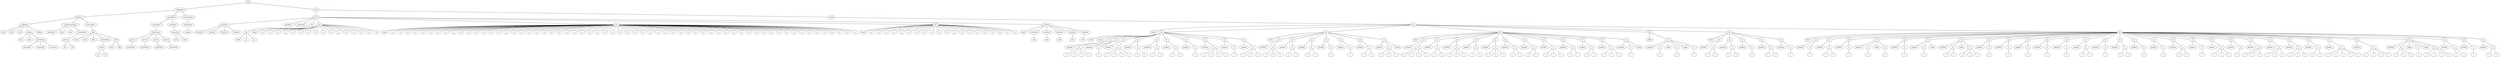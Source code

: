 graph Tree {
	"t0" [label = "TEI"];
	"t1" [label = "teiHeader"];
	"t2" [label = "fileDesc"];
	"t3" [label = "titleStmt"];
	"t4" [label = "title"];
	"t5" [label = "title"];
	"t6" [label = "title"];
	"t7" [label = "author"];
	"t8" [label = "idno"];
	"t9" [label = "idno"];
	"t10" [label = "persName"];
	"t11" [label = "forename"];
	"t12" [label = "nameLink"];
	"t13" [label = "surname"];
	"t14" [label = "editor"];
	"t15" [label = "publicationStmt"];
	"t16" [label = "publisher"];
	"t17" [label = "idno"];
	"t18" [label = "idno"];
	"t19" [label = "availability"];
	"t20" [label = "licence"];
	"t21" [label = "ab"];
	"t22" [label = "ref"];
	"t23" [label = "sourceDesc"];
	"t24" [label = "bibl"];
	"t25" [label = "name"];
	"t26" [label = "idno"];
	"t27" [label = "idno"];
	"t28" [label = "availability"];
	"t29" [label = "licence"];
	"t30" [label = "ab"];
	"t31" [label = "ref"];
	"t32" [label = "bibl"];
	"t33" [label = "date"];
	"t34" [label = "idno"];
	"t35" [label = "profileDesc"];
	"t36" [label = "particDesc"];
	"t37" [label = "listPerson"];
	"t38" [label = "person"];
	"t39" [label = "persName"];
	"t40" [label = "person"];
	"t41" [label = "persName"];
	"t42" [label = "person"];
	"t43" [label = "persName"];
	"t44" [label = "person"];
	"t45" [label = "persName"];
	"t46" [label = "textClass"];
	"t47" [label = "keywords"];
	"t48" [label = "term"];
	"t49" [label = "term"];
	"t50" [label = "revisionDesc"];
	"t51" [label = "listChange"];
	"t52" [label = "change"];
	"t53" [label = "text"];
	"t54" [label = "front"];
	"t55" [label = "docTitle"];
	"t56" [label = "titlePart"];
	"t57" [label = "titlePart"];
	"t58" [label = "titlePart"];
	"t59" [label = "titlePart"];
	"t60" [label = "docDate"];
	"t61" [label = "docAuthor"];
	"t62" [label = "div"];
	"t63" [label = "div"];
	"t64" [label = "head"];
	"t65" [label = "p"];
	"t66" [label = "p"];
	"t67" [label = "div"];
	"t68" [label = "head"];
	"t69" [label = "p"];
	"t70" [label = "p"];
	"t71" [label = "p"];
	"t72" [label = "p"];
	"t73" [label = "p"];
	"t74" [label = "p"];
	"t75" [label = "p"];
	"t76" [label = "p"];
	"t77" [label = "p"];
	"t78" [label = "p"];
	"t79" [label = "p"];
	"t80" [label = "p"];
	"t81" [label = "p"];
	"t82" [label = "p"];
	"t83" [label = "p"];
	"t84" [label = "p"];
	"t85" [label = "div"];
	"t86" [label = "head"];
	"t87" [label = "p"];
	"t88" [label = "p"];
	"t89" [label = "p"];
	"t90" [label = "p"];
	"t91" [label = "p"];
	"t92" [label = "p"];
	"t93" [label = "p"];
	"t94" [label = "p"];
	"t95" [label = "p"];
	"t96" [label = "p"];
	"t97" [label = "p"];
	"t98" [label = "p"];
	"t99" [label = "p"];
	"t100" [label = "p"];
	"t101" [label = "p"];
	"t102" [label = "p"];
	"t103" [label = "p"];
	"t104" [label = "p"];
	"t105" [label = "p"];
	"t106" [label = "p"];
	"t107" [label = "p"];
	"t108" [label = "p"];
	"t109" [label = "p"];
	"t110" [label = "p"];
	"t111" [label = "p"];
	"t112" [label = "p"];
	"t113" [label = "p"];
	"t114" [label = "p"];
	"t115" [label = "p"];
	"t116" [label = "p"];
	"t117" [label = "p"];
	"t118" [label = "p"];
	"t119" [label = "p"];
	"t120" [label = "p"];
	"t121" [label = "p"];
	"t122" [label = "p"];
	"t123" [label = "p"];
	"t124" [label = "p"];
	"t125" [label = "p"];
	"t126" [label = "p"];
	"t127" [label = "p"];
	"t128" [label = "p"];
	"t129" [label = "p"];
	"t130" [label = "p"];
	"t131" [label = "p"];
	"t132" [label = "p"];
	"t133" [label = "p"];
	"t134" [label = "p"];
	"t135" [label = "p"];
	"t136" [label = "p"];
	"t137" [label = "p"];
	"t138" [label = "p"];
	"t139" [label = "p"];
	"t140" [label = "p"];
	"t141" [label = "p"];
	"t142" [label = "p"];
	"t143" [label = "p"];
	"t144" [label = "p"];
	"t145" [label = "p"];
	"t146" [label = "p"];
	"t147" [label = "p"];
	"t148" [label = "p"];
	"t149" [label = "div"];
	"t150" [label = "head"];
	"t151" [label = "p"];
	"t152" [label = "p"];
	"t153" [label = "p"];
	"t154" [label = "p"];
	"t155" [label = "p"];
	"t156" [label = "p"];
	"t157" [label = "p"];
	"t158" [label = "p"];
	"t159" [label = "p"];
	"t160" [label = "p"];
	"t161" [label = "p"];
	"t162" [label = "p"];
	"t163" [label = "p"];
	"t164" [label = "p"];
	"t165" [label = "p"];
	"t166" [label = "p"];
	"t167" [label = "p"];
	"t168" [label = "p"];
	"t169" [label = "p"];
	"t170" [label = "p"];
	"t171" [label = "castList"];
	"t172" [label = "head"];
	"t173" [label = "castItem"];
	"t174" [label = "role"];
	"t175" [label = "castItem"];
	"t176" [label = "role"];
	"t177" [label = "castItem"];
	"t178" [label = "role"];
	"t179" [label = "castItem"];
	"t180" [label = "role"];
	"t181" [label = "castItem"];
	"t182" [label = "role"];
	"t183" [label = "body"];
	"t184" [label = "div"];
	"t185" [label = "head"];
	"t186" [label = "div"];
	"t187" [label = "head"];
	"t188" [label = "stage"];
	"t189" [label = "sp"];
	"t190" [label = "speaker"];
	"t191" [label = "p"];
	"t192" [label = "s"];
	"t193" [label = "s"];
	"t194" [label = "s"];
	"t195" [label = "s"];
	"t196" [label = "sp"];
	"t197" [label = "speaker"];
	"t198" [label = "p"];
	"t199" [label = "s"];
	"t200" [label = "sp"];
	"t201" [label = "speaker"];
	"t202" [label = "p"];
	"t203" [label = "s"];
	"t204" [label = "s"];
	"t205" [label = "s"];
	"t206" [label = "s"];
	"t207" [label = "sp"];
	"t208" [label = "speaker"];
	"t209" [label = "p"];
	"t210" [label = "s"];
	"t211" [label = "s"];
	"t212" [label = "sp"];
	"t213" [label = "speaker"];
	"t214" [label = "p"];
	"t215" [label = "s"];
	"t216" [label = "s"];
	"t217" [label = "sp"];
	"t218" [label = "speaker"];
	"t219" [label = "p"];
	"t220" [label = "s"];
	"t221" [label = "s"];
	"t222" [label = "sp"];
	"t223" [label = "speaker"];
	"t224" [label = "p"];
	"t225" [label = "s"];
	"t226" [label = "sp"];
	"t227" [label = "speaker"];
	"t228" [label = "p"];
	"t229" [label = "s"];
	"t230" [label = "s"];
	"t231" [label = "s"];
	"t232" [label = "s"];
	"t233" [label = "sp"];
	"t234" [label = "speaker"];
	"t235" [label = "p"];
	"t236" [label = "s"];
	"t237" [label = "sp"];
	"t238" [label = "speaker"];
	"t239" [label = "p"];
	"t240" [label = "s"];
	"t241" [label = "s"];
	"t242" [label = "s"];
	"t243" [label = "div"];
	"t244" [label = "head"];
	"t245" [label = "sp"];
	"t246" [label = "speaker"];
	"t247" [label = "p"];
	"t248" [label = "s"];
	"t249" [label = "s"];
	"t250" [label = "s"];
	"t251" [label = "sp"];
	"t252" [label = "speaker"];
	"t253" [label = "p"];
	"t254" [label = "s"];
	"t255" [label = "s"];
	"t256" [label = "sp"];
	"t257" [label = "speaker"];
	"t258" [label = "p"];
	"t259" [label = "s"];
	"t260" [label = "s"];
	"t261" [label = "sp"];
	"t262" [label = "speaker"];
	"t263" [label = "p"];
	"t264" [label = "s"];
	"t265" [label = "sp"];
	"t266" [label = "speaker"];
	"t267" [label = "p"];
	"t268" [label = "s"];
	"t269" [label = "sp"];
	"t270" [label = "speaker"];
	"t271" [label = "p"];
	"t272" [label = "s"];
	"t273" [label = "s"];
	"t274" [label = "sp"];
	"t275" [label = "speaker"];
	"t276" [label = "p"];
	"t277" [label = "s"];
	"t278" [label = "s"];
	"t279" [label = "s"];
	"t280" [label = "stage"];
	"t281" [label = "div"];
	"t282" [label = "head"];
	"t283" [label = "sp"];
	"t284" [label = "speaker"];
	"t285" [label = "p"];
	"t286" [label = "s"];
	"t287" [label = "s"];
	"t288" [label = "s"];
	"t289" [label = "s"];
	"t290" [label = "sp"];
	"t291" [label = "speaker"];
	"t292" [label = "p"];
	"t293" [label = "s"];
	"t294" [label = "s"];
	"t295" [label = "sp"];
	"t296" [label = "speaker"];
	"t297" [label = "p"];
	"t298" [label = "s"];
	"t299" [label = "s"];
	"t300" [label = "s"];
	"t301" [label = "sp"];
	"t302" [label = "speaker"];
	"t303" [label = "p"];
	"t304" [label = "s"];
	"t305" [label = "s"];
	"t306" [label = "sp"];
	"t307" [label = "speaker"];
	"t308" [label = "p"];
	"t309" [label = "s"];
	"t310" [label = "s"];
	"t311" [label = "s"];
	"t312" [label = "sp"];
	"t313" [label = "speaker"];
	"t314" [label = "p"];
	"t315" [label = "s"];
	"t316" [label = "s"];
	"t317" [label = "sp"];
	"t318" [label = "speaker"];
	"t319" [label = "p"];
	"t320" [label = "s"];
	"t321" [label = "s"];
	"t322" [label = "sp"];
	"t323" [label = "speaker"];
	"t324" [label = "p"];
	"t325" [label = "s"];
	"t326" [label = "s"];
	"t327" [label = "s"];
	"t328" [label = "sp"];
	"t329" [label = "speaker"];
	"t330" [label = "p"];
	"t331" [label = "s"];
	"t332" [label = "s"];
	"t333" [label = "sp"];
	"t334" [label = "speaker"];
	"t335" [label = "p"];
	"t336" [label = "s"];
	"t337" [label = "s"];
	"t338" [label = "sp"];
	"t339" [label = "speaker"];
	"t340" [label = "p"];
	"t341" [label = "s"];
	"t342" [label = "s"];
	"t343" [label = "s"];
	"t344" [label = "sp"];
	"t345" [label = "speaker"];
	"t346" [label = "p"];
	"t347" [label = "s"];
	"t348" [label = "stage"];
	"t349" [label = "div"];
	"t350" [label = "head"];
	"t351" [label = "sp"];
	"t352" [label = "speaker"];
	"t353" [label = "p"];
	"t354" [label = "s"];
	"t355" [label = "stage"];
	"t356" [label = "p"];
	"t357" [label = "s"];
	"t358" [label = "stage"];
	"t359" [label = "p"];
	"t360" [label = "s"];
	"t361" [label = "div"];
	"t362" [label = "head"];
	"t363" [label = "sp"];
	"t364" [label = "speaker"];
	"t365" [label = "p"];
	"t366" [label = "s"];
	"t367" [label = "s"];
	"t368" [label = "sp"];
	"t369" [label = "speaker"];
	"t370" [label = "p"];
	"t371" [label = "s"];
	"t372" [label = "s"];
	"t373" [label = "sp"];
	"t374" [label = "speaker"];
	"t375" [label = "p"];
	"t376" [label = "s"];
	"t377" [label = "sp"];
	"t378" [label = "speaker"];
	"t379" [label = "p"];
	"t380" [label = "s"];
	"t381" [label = "s"];
	"t382" [label = "sp"];
	"t383" [label = "speaker"];
	"t384" [label = "p"];
	"t385" [label = "s"];
	"t386" [label = "div"];
	"t387" [label = "head"];
	"t388" [label = "sp"];
	"t389" [label = "speaker"];
	"t390" [label = "p"];
	"t391" [label = "s"];
	"t392" [label = "sp"];
	"t393" [label = "speaker"];
	"t394" [label = "p"];
	"t395" [label = "s"];
	"t396" [label = "s"];
	"t397" [label = "sp"];
	"t398" [label = "speaker"];
	"t399" [label = "p"];
	"t400" [label = "s"];
	"t401" [label = "sp"];
	"t402" [label = "speaker"];
	"t403" [label = "p"];
	"t404" [label = "s"];
	"t405" [label = "stage"];
	"t406" [label = "p"];
	"t407" [label = "s"];
	"t408" [label = "sp"];
	"t409" [label = "speaker"];
	"t410" [label = "p"];
	"t411" [label = "s"];
	"t412" [label = "sp"];
	"t413" [label = "speaker"];
	"t414" [label = "p"];
	"t415" [label = "s"];
	"t416" [label = "stage"];
	"t417" [label = "sp"];
	"t418" [label = "speaker"];
	"t419" [label = "p"];
	"t420" [label = "s"];
	"t421" [label = "s"];
	"t422" [label = "stage"];
	"t423" [label = "p"];
	"t424" [label = "s"];
	"t425" [label = "s"];
	"t426" [label = "s"];
	"t427" [label = "sp"];
	"t428" [label = "speaker"];
	"t429" [label = "p"];
	"t430" [label = "s"];
	"t431" [label = "sp"];
	"t432" [label = "speaker"];
	"t433" [label = "p"];
	"t434" [label = "s"];
	"t435" [label = "sp"];
	"t436" [label = "speaker"];
	"t437" [label = "p"];
	"t438" [label = "s"];
	"t439" [label = "sp"];
	"t440" [label = "speaker"];
	"t441" [label = "p"];
	"t442" [label = "s"];
	"t443" [label = "sp"];
	"t444" [label = "speaker"];
	"t445" [label = "p"];
	"t446" [label = "s"];
	"t447" [label = "sp"];
	"t448" [label = "speaker"];
	"t449" [label = "p"];
	"t450" [label = "s"];
	"t451" [label = "s"];
	"t452" [label = "sp"];
	"t453" [label = "speaker"];
	"t454" [label = "p"];
	"t455" [label = "s"];
	"t456" [label = "sp"];
	"t457" [label = "speaker"];
	"t458" [label = "p"];
	"t459" [label = "s"];
	"t460" [label = "s"];
	"t461" [label = "sp"];
	"t462" [label = "speaker"];
	"t463" [label = "p"];
	"t464" [label = "s"];
	"t465" [label = "sp"];
	"t466" [label = "speaker"];
	"t467" [label = "p"];
	"t468" [label = "s"];
	"t469" [label = "sp"];
	"t470" [label = "speaker"];
	"t471" [label = "p"];
	"t472" [label = "s"];
	"t473" [label = "s"];
	"t474" [label = "sp"];
	"t475" [label = "speaker"];
	"t476" [label = "p"];
	"t477" [label = "s"];
	"t478" [label = "sp"];
	"t479" [label = "speaker"];
	"t480" [label = "p"];
	"t481" [label = "s"];
	"t482" [label = "s"];
	"t483" [label = "s"];
	"t484" [label = "sp"];
	"t485" [label = "speaker"];
	"t486" [label = "p"];
	"t487" [label = "s"];
	"t488" [label = "sp"];
	"t489" [label = "speaker"];
	"t490" [label = "p"];
	"t491" [label = "s"];
	"t492" [label = "s"];
	"t493" [label = "s"];
	"t494" [label = "sp"];
	"t495" [label = "speaker"];
	"t496" [label = "p"];
	"t497" [label = "s"];
	"t498" [label = "s"];
	"t499" [label = "s"];
	"t500" [label = "sp"];
	"t501" [label = "speaker"];
	"t502" [label = "p"];
	"t503" [label = "s"];
	"t504" [label = "s"];
	"t505" [label = "s"];
	"t506" [label = "sp"];
	"t507" [label = "speaker"];
	"t508" [label = "p"];
	"t509" [label = "s"];
	"t510" [label = "s"];
	"t511" [label = "sp"];
	"t512" [label = "speaker"];
	"t513" [label = "p"];
	"t514" [label = "s"];
	"t515" [label = "s"];
	"t516" [label = "s"];
	"t517" [label = "s"];
	"t518" [label = "s"];
	"t519" [label = "sp"];
	"t520" [label = "speaker"];
	"t521" [label = "p"];
	"t522" [label = "s"];
	"t523" [label = "s"];
	"t524" [label = "s"];
	"t525" [label = "s"];
	"t526" [label = "sp"];
	"t527" [label = "speaker"];
	"t528" [label = "p"];
	"t529" [label = "s"];
	"t530" [label = "s"];
	"t531" [label = "s"];
	"t532" [label = "stage"];
	"t533" [label = "p"];
	"t534" [label = "s"];
	"t535" [label = "stage"];
	"t536" [label = "p"];
	"t537" [label = "s"];
	"t538" [label = "s"];
	"t539" [label = "s"];
	"t540" [label = "s"];
	"t541" [label = "sp"];
	"t542" [label = "speaker"];
	"t543" [label = "p"];
	"t544" [label = "s"];
	"t545" [label = "s"];
	"t546" [label = "sp"];
	"t547" [label = "speaker"];
	"t548" [label = "p"];
	"t549" [label = "s"];
	"t550" [label = "sp"];
	"t551" [label = "speaker"];
	"t552" [label = "p"];
	"t553" [label = "s"];
	"t554" [label = "s"];
	"t0" -- "t1";
	"t1" -- "t2";
	"t2" -- "t3";
	"t3" -- "t4";
	"t3" -- "t5";
	"t3" -- "t6";
	"t3" -- "t7";
	"t7" -- "t8";
	"t7" -- "t9";
	"t7" -- "t10";
	"t10" -- "t11";
	"t10" -- "t12";
	"t10" -- "t13";
	"t3" -- "t14";
	"t2" -- "t15";
	"t15" -- "t16";
	"t15" -- "t17";
	"t15" -- "t18";
	"t15" -- "t19";
	"t19" -- "t20";
	"t20" -- "t21";
	"t20" -- "t22";
	"t2" -- "t23";
	"t23" -- "t24";
	"t24" -- "t25";
	"t24" -- "t26";
	"t24" -- "t27";
	"t24" -- "t28";
	"t28" -- "t29";
	"t29" -- "t30";
	"t29" -- "t31";
	"t24" -- "t32";
	"t32" -- "t33";
	"t32" -- "t34";
	"t1" -- "t35";
	"t35" -- "t36";
	"t36" -- "t37";
	"t37" -- "t38";
	"t38" -- "t39";
	"t37" -- "t40";
	"t40" -- "t41";
	"t37" -- "t42";
	"t42" -- "t43";
	"t37" -- "t44";
	"t44" -- "t45";
	"t35" -- "t46";
	"t46" -- "t47";
	"t47" -- "t48";
	"t47" -- "t49";
	"t1" -- "t50";
	"t50" -- "t51";
	"t51" -- "t52";
	"t0" -- "t53";
	"t53" -- "t54";
	"t54" -- "t55";
	"t55" -- "t56";
	"t55" -- "t57";
	"t55" -- "t58";
	"t55" -- "t59";
	"t54" -- "t60";
	"t54" -- "t61";
	"t54" -- "t62";
	"t62" -- "t63";
	"t63" -- "t64";
	"t63" -- "t65";
	"t63" -- "t66";
	"t54" -- "t67";
	"t67" -- "t68";
	"t67" -- "t69";
	"t67" -- "t70";
	"t67" -- "t71";
	"t67" -- "t72";
	"t67" -- "t73";
	"t67" -- "t74";
	"t67" -- "t75";
	"t67" -- "t76";
	"t67" -- "t77";
	"t67" -- "t78";
	"t67" -- "t79";
	"t67" -- "t80";
	"t67" -- "t81";
	"t67" -- "t82";
	"t67" -- "t83";
	"t67" -- "t84";
	"t54" -- "t85";
	"t85" -- "t86";
	"t85" -- "t87";
	"t85" -- "t88";
	"t85" -- "t89";
	"t85" -- "t90";
	"t85" -- "t91";
	"t85" -- "t92";
	"t85" -- "t93";
	"t85" -- "t94";
	"t85" -- "t95";
	"t85" -- "t96";
	"t85" -- "t97";
	"t85" -- "t98";
	"t85" -- "t99";
	"t85" -- "t100";
	"t85" -- "t101";
	"t85" -- "t102";
	"t85" -- "t103";
	"t85" -- "t104";
	"t85" -- "t105";
	"t85" -- "t106";
	"t85" -- "t107";
	"t85" -- "t108";
	"t85" -- "t109";
	"t85" -- "t110";
	"t85" -- "t111";
	"t85" -- "t112";
	"t85" -- "t113";
	"t85" -- "t114";
	"t85" -- "t115";
	"t85" -- "t116";
	"t85" -- "t117";
	"t85" -- "t118";
	"t85" -- "t119";
	"t85" -- "t120";
	"t85" -- "t121";
	"t85" -- "t122";
	"t85" -- "t123";
	"t85" -- "t124";
	"t85" -- "t125";
	"t85" -- "t126";
	"t85" -- "t127";
	"t85" -- "t128";
	"t85" -- "t129";
	"t85" -- "t130";
	"t85" -- "t131";
	"t85" -- "t132";
	"t85" -- "t133";
	"t85" -- "t134";
	"t85" -- "t135";
	"t85" -- "t136";
	"t85" -- "t137";
	"t85" -- "t138";
	"t85" -- "t139";
	"t85" -- "t140";
	"t85" -- "t141";
	"t85" -- "t142";
	"t85" -- "t143";
	"t85" -- "t144";
	"t85" -- "t145";
	"t85" -- "t146";
	"t85" -- "t147";
	"t85" -- "t148";
	"t54" -- "t149";
	"t149" -- "t150";
	"t149" -- "t151";
	"t149" -- "t152";
	"t149" -- "t153";
	"t149" -- "t154";
	"t149" -- "t155";
	"t149" -- "t156";
	"t149" -- "t157";
	"t149" -- "t158";
	"t149" -- "t159";
	"t149" -- "t160";
	"t149" -- "t161";
	"t149" -- "t162";
	"t149" -- "t163";
	"t149" -- "t164";
	"t149" -- "t165";
	"t149" -- "t166";
	"t149" -- "t167";
	"t149" -- "t168";
	"t149" -- "t169";
	"t149" -- "t170";
	"t54" -- "t171";
	"t171" -- "t172";
	"t171" -- "t173";
	"t173" -- "t174";
	"t171" -- "t175";
	"t175" -- "t176";
	"t171" -- "t177";
	"t177" -- "t178";
	"t171" -- "t179";
	"t179" -- "t180";
	"t171" -- "t181";
	"t181" -- "t182";
	"t53" -- "t183";
	"t183" -- "t184";
	"t184" -- "t185";
	"t184" -- "t186";
	"t186" -- "t187";
	"t186" -- "t188";
	"t186" -- "t189";
	"t189" -- "t190";
	"t189" -- "t191";
	"t191" -- "t192";
	"t191" -- "t193";
	"t191" -- "t194";
	"t191" -- "t195";
	"t186" -- "t196";
	"t196" -- "t197";
	"t196" -- "t198";
	"t198" -- "t199";
	"t186" -- "t200";
	"t200" -- "t201";
	"t200" -- "t202";
	"t202" -- "t203";
	"t202" -- "t204";
	"t202" -- "t205";
	"t202" -- "t206";
	"t186" -- "t207";
	"t207" -- "t208";
	"t207" -- "t209";
	"t209" -- "t210";
	"t209" -- "t211";
	"t186" -- "t212";
	"t212" -- "t213";
	"t212" -- "t214";
	"t214" -- "t215";
	"t214" -- "t216";
	"t186" -- "t217";
	"t217" -- "t218";
	"t217" -- "t219";
	"t219" -- "t220";
	"t219" -- "t221";
	"t186" -- "t222";
	"t222" -- "t223";
	"t222" -- "t224";
	"t224" -- "t225";
	"t186" -- "t226";
	"t226" -- "t227";
	"t226" -- "t228";
	"t228" -- "t229";
	"t228" -- "t230";
	"t228" -- "t231";
	"t228" -- "t232";
	"t186" -- "t233";
	"t233" -- "t234";
	"t233" -- "t235";
	"t235" -- "t236";
	"t186" -- "t237";
	"t237" -- "t238";
	"t237" -- "t239";
	"t239" -- "t240";
	"t239" -- "t241";
	"t239" -- "t242";
	"t184" -- "t243";
	"t243" -- "t244";
	"t243" -- "t245";
	"t245" -- "t246";
	"t245" -- "t247";
	"t247" -- "t248";
	"t247" -- "t249";
	"t247" -- "t250";
	"t243" -- "t251";
	"t251" -- "t252";
	"t251" -- "t253";
	"t253" -- "t254";
	"t253" -- "t255";
	"t243" -- "t256";
	"t256" -- "t257";
	"t256" -- "t258";
	"t258" -- "t259";
	"t258" -- "t260";
	"t243" -- "t261";
	"t261" -- "t262";
	"t261" -- "t263";
	"t263" -- "t264";
	"t243" -- "t265";
	"t265" -- "t266";
	"t265" -- "t267";
	"t267" -- "t268";
	"t243" -- "t269";
	"t269" -- "t270";
	"t269" -- "t271";
	"t271" -- "t272";
	"t271" -- "t273";
	"t243" -- "t274";
	"t274" -- "t275";
	"t274" -- "t276";
	"t276" -- "t277";
	"t276" -- "t278";
	"t276" -- "t279";
	"t274" -- "t280";
	"t184" -- "t281";
	"t281" -- "t282";
	"t281" -- "t283";
	"t283" -- "t284";
	"t283" -- "t285";
	"t285" -- "t286";
	"t285" -- "t287";
	"t285" -- "t288";
	"t285" -- "t289";
	"t281" -- "t290";
	"t290" -- "t291";
	"t290" -- "t292";
	"t292" -- "t293";
	"t292" -- "t294";
	"t281" -- "t295";
	"t295" -- "t296";
	"t295" -- "t297";
	"t297" -- "t298";
	"t297" -- "t299";
	"t297" -- "t300";
	"t281" -- "t301";
	"t301" -- "t302";
	"t301" -- "t303";
	"t303" -- "t304";
	"t303" -- "t305";
	"t281" -- "t306";
	"t306" -- "t307";
	"t306" -- "t308";
	"t308" -- "t309";
	"t308" -- "t310";
	"t308" -- "t311";
	"t281" -- "t312";
	"t312" -- "t313";
	"t312" -- "t314";
	"t314" -- "t315";
	"t314" -- "t316";
	"t281" -- "t317";
	"t317" -- "t318";
	"t317" -- "t319";
	"t319" -- "t320";
	"t319" -- "t321";
	"t281" -- "t322";
	"t322" -- "t323";
	"t322" -- "t324";
	"t324" -- "t325";
	"t324" -- "t326";
	"t324" -- "t327";
	"t281" -- "t328";
	"t328" -- "t329";
	"t328" -- "t330";
	"t330" -- "t331";
	"t330" -- "t332";
	"t281" -- "t333";
	"t333" -- "t334";
	"t333" -- "t335";
	"t335" -- "t336";
	"t335" -- "t337";
	"t281" -- "t338";
	"t338" -- "t339";
	"t338" -- "t340";
	"t340" -- "t341";
	"t340" -- "t342";
	"t340" -- "t343";
	"t281" -- "t344";
	"t344" -- "t345";
	"t344" -- "t346";
	"t346" -- "t347";
	"t344" -- "t348";
	"t184" -- "t349";
	"t349" -- "t350";
	"t349" -- "t351";
	"t351" -- "t352";
	"t351" -- "t353";
	"t353" -- "t354";
	"t351" -- "t355";
	"t351" -- "t356";
	"t356" -- "t357";
	"t351" -- "t358";
	"t351" -- "t359";
	"t359" -- "t360";
	"t184" -- "t361";
	"t361" -- "t362";
	"t361" -- "t363";
	"t363" -- "t364";
	"t363" -- "t365";
	"t365" -- "t366";
	"t365" -- "t367";
	"t361" -- "t368";
	"t368" -- "t369";
	"t368" -- "t370";
	"t370" -- "t371";
	"t370" -- "t372";
	"t361" -- "t373";
	"t373" -- "t374";
	"t373" -- "t375";
	"t375" -- "t376";
	"t361" -- "t377";
	"t377" -- "t378";
	"t377" -- "t379";
	"t379" -- "t380";
	"t379" -- "t381";
	"t361" -- "t382";
	"t382" -- "t383";
	"t382" -- "t384";
	"t384" -- "t385";
	"t184" -- "t386";
	"t386" -- "t387";
	"t386" -- "t388";
	"t388" -- "t389";
	"t388" -- "t390";
	"t390" -- "t391";
	"t386" -- "t392";
	"t392" -- "t393";
	"t392" -- "t394";
	"t394" -- "t395";
	"t394" -- "t396";
	"t386" -- "t397";
	"t397" -- "t398";
	"t397" -- "t399";
	"t399" -- "t400";
	"t386" -- "t401";
	"t401" -- "t402";
	"t401" -- "t403";
	"t403" -- "t404";
	"t401" -- "t405";
	"t401" -- "t406";
	"t406" -- "t407";
	"t386" -- "t408";
	"t408" -- "t409";
	"t408" -- "t410";
	"t410" -- "t411";
	"t386" -- "t412";
	"t412" -- "t413";
	"t412" -- "t414";
	"t414" -- "t415";
	"t412" -- "t416";
	"t386" -- "t417";
	"t417" -- "t418";
	"t417" -- "t419";
	"t419" -- "t420";
	"t419" -- "t421";
	"t417" -- "t422";
	"t417" -- "t423";
	"t423" -- "t424";
	"t423" -- "t425";
	"t423" -- "t426";
	"t386" -- "t427";
	"t427" -- "t428";
	"t427" -- "t429";
	"t429" -- "t430";
	"t386" -- "t431";
	"t431" -- "t432";
	"t431" -- "t433";
	"t433" -- "t434";
	"t386" -- "t435";
	"t435" -- "t436";
	"t435" -- "t437";
	"t437" -- "t438";
	"t386" -- "t439";
	"t439" -- "t440";
	"t439" -- "t441";
	"t441" -- "t442";
	"t386" -- "t443";
	"t443" -- "t444";
	"t443" -- "t445";
	"t445" -- "t446";
	"t386" -- "t447";
	"t447" -- "t448";
	"t447" -- "t449";
	"t449" -- "t450";
	"t449" -- "t451";
	"t386" -- "t452";
	"t452" -- "t453";
	"t452" -- "t454";
	"t454" -- "t455";
	"t386" -- "t456";
	"t456" -- "t457";
	"t456" -- "t458";
	"t458" -- "t459";
	"t458" -- "t460";
	"t386" -- "t461";
	"t461" -- "t462";
	"t461" -- "t463";
	"t463" -- "t464";
	"t386" -- "t465";
	"t465" -- "t466";
	"t465" -- "t467";
	"t467" -- "t468";
	"t386" -- "t469";
	"t469" -- "t470";
	"t469" -- "t471";
	"t471" -- "t472";
	"t471" -- "t473";
	"t386" -- "t474";
	"t474" -- "t475";
	"t474" -- "t476";
	"t476" -- "t477";
	"t386" -- "t478";
	"t478" -- "t479";
	"t478" -- "t480";
	"t480" -- "t481";
	"t480" -- "t482";
	"t480" -- "t483";
	"t386" -- "t484";
	"t484" -- "t485";
	"t484" -- "t486";
	"t486" -- "t487";
	"t386" -- "t488";
	"t488" -- "t489";
	"t488" -- "t490";
	"t490" -- "t491";
	"t490" -- "t492";
	"t490" -- "t493";
	"t386" -- "t494";
	"t494" -- "t495";
	"t494" -- "t496";
	"t496" -- "t497";
	"t496" -- "t498";
	"t496" -- "t499";
	"t386" -- "t500";
	"t500" -- "t501";
	"t500" -- "t502";
	"t502" -- "t503";
	"t502" -- "t504";
	"t502" -- "t505";
	"t386" -- "t506";
	"t506" -- "t507";
	"t506" -- "t508";
	"t508" -- "t509";
	"t508" -- "t510";
	"t386" -- "t511";
	"t511" -- "t512";
	"t511" -- "t513";
	"t513" -- "t514";
	"t513" -- "t515";
	"t513" -- "t516";
	"t513" -- "t517";
	"t513" -- "t518";
	"t386" -- "t519";
	"t519" -- "t520";
	"t519" -- "t521";
	"t521" -- "t522";
	"t521" -- "t523";
	"t521" -- "t524";
	"t521" -- "t525";
	"t386" -- "t526";
	"t526" -- "t527";
	"t526" -- "t528";
	"t528" -- "t529";
	"t528" -- "t530";
	"t528" -- "t531";
	"t526" -- "t532";
	"t526" -- "t533";
	"t533" -- "t534";
	"t526" -- "t535";
	"t526" -- "t536";
	"t536" -- "t537";
	"t536" -- "t538";
	"t536" -- "t539";
	"t536" -- "t540";
	"t386" -- "t541";
	"t541" -- "t542";
	"t541" -- "t543";
	"t543" -- "t544";
	"t543" -- "t545";
	"t386" -- "t546";
	"t546" -- "t547";
	"t546" -- "t548";
	"t548" -- "t549";
	"t386" -- "t550";
	"t550" -- "t551";
	"t550" -- "t552";
	"t552" -- "t553";
	"t552" -- "t554";
}
